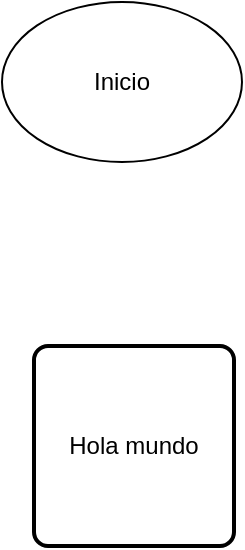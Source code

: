 <mxfile version="26.0.10">
  <diagram name="Página-1" id="jVk-Cz5AYtAvHD9jy12_">
    <mxGraphModel dx="169" dy="625" grid="0" gridSize="10" guides="1" tooltips="1" connect="1" arrows="1" fold="1" page="0" pageScale="1" pageWidth="827" pageHeight="1169" math="0" shadow="0">
      <root>
        <mxCell id="0" />
        <mxCell id="1" parent="0" />
        <mxCell id="MGR5xL2XC-PVnOvByvDn-1" value="Inicio" style="ellipse;whiteSpace=wrap;html=1;" parent="1" vertex="1">
          <mxGeometry x="341" y="82" width="120" height="80" as="geometry" />
        </mxCell>
        <mxCell id="yhJ3H4ZDZryoaKYTmpGX-2" value="Hola mundo" style="rounded=1;whiteSpace=wrap;html=1;absoluteArcSize=1;arcSize=14;strokeWidth=2;" vertex="1" parent="1">
          <mxGeometry x="357" y="254" width="100" height="100" as="geometry" />
        </mxCell>
      </root>
    </mxGraphModel>
  </diagram>
</mxfile>
